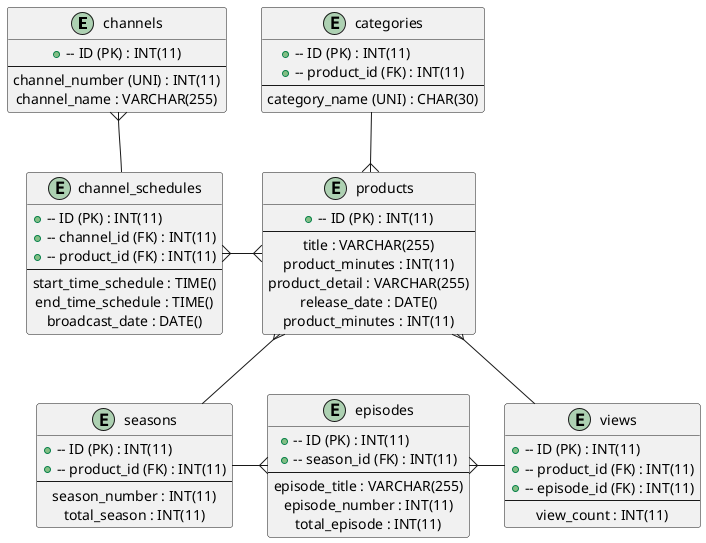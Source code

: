 @startuml ER

!define TABLE_BORDER_COLOR #000000
!define TABLE_HEADER_BACKGROUND_COLOR #D9E5FF
!define TABLE_CELL_BACKGROUND_COLOR #FFFFFF

skinparam defaultTextAlignment center
skinparam defaultMonochrome true
skinparam Shadowing false
skinparam ArrowThickness 1

!define PRIMARY_KEY_COLOR Orange
!define FOREIGN_KEY_COLOR Green

entity "channels" as channels {
  +-- ID (PK) : INT(11)
  --
  channel_number (UNI) : INT(11)
  channel_name : VARCHAR(255)
}

entity "products" as products {
  +-- ID (PK) : INT(11)
  --
  title : VARCHAR(255)
  product_minutes : INT(11)
  product_detail : VARCHAR(255)
  release_date : DATE()
  product_minutes	: INT(11)
}

entity "channel_schedules" as channel_schedules {
  +-- ID (PK) : INT(11)
  +-- channel_id (FK) : INT(11)
  +-- product_id (FK) : INT(11)
  --
  start_time_schedule : TIME()
  end_time_schedule : TIME()
  broadcast_date : DATE()
}

entity "seasons" as seasons {
  +-- ID (PK) : INT(11)
  +-- product_id (FK) : INT(11)
  --
  season_number : INT(11)
  total_season : INT(11)
}

entity "episodes" as episodes {
  +-- ID (PK) : INT(11)
  +-- season_id (FK) : INT(11)
  --
  episode_title : VARCHAR(255)
  episode_number : INT(11)
  total_episode : INT(11)
}

entity "categories" as categories {
  +-- ID (PK) : INT(11)
  +-- product_id (FK) : INT(11)
  --
  category_name (UNI) : CHAR(30)
}

entity "views" as views {
  +-- ID (PK) : INT(11)
  +-- product_id (FK) : INT(11)
  +-- episode_id (FK) : INT(11)
  --
  view_count : INT(11)
}

channels }-d- channel_schedules
products }-l-{ channel_schedules
products }-d- seasons
episodes }-l- seasons
episodes }-r- views
products }-r- views
products }-u- categories

@enduml
